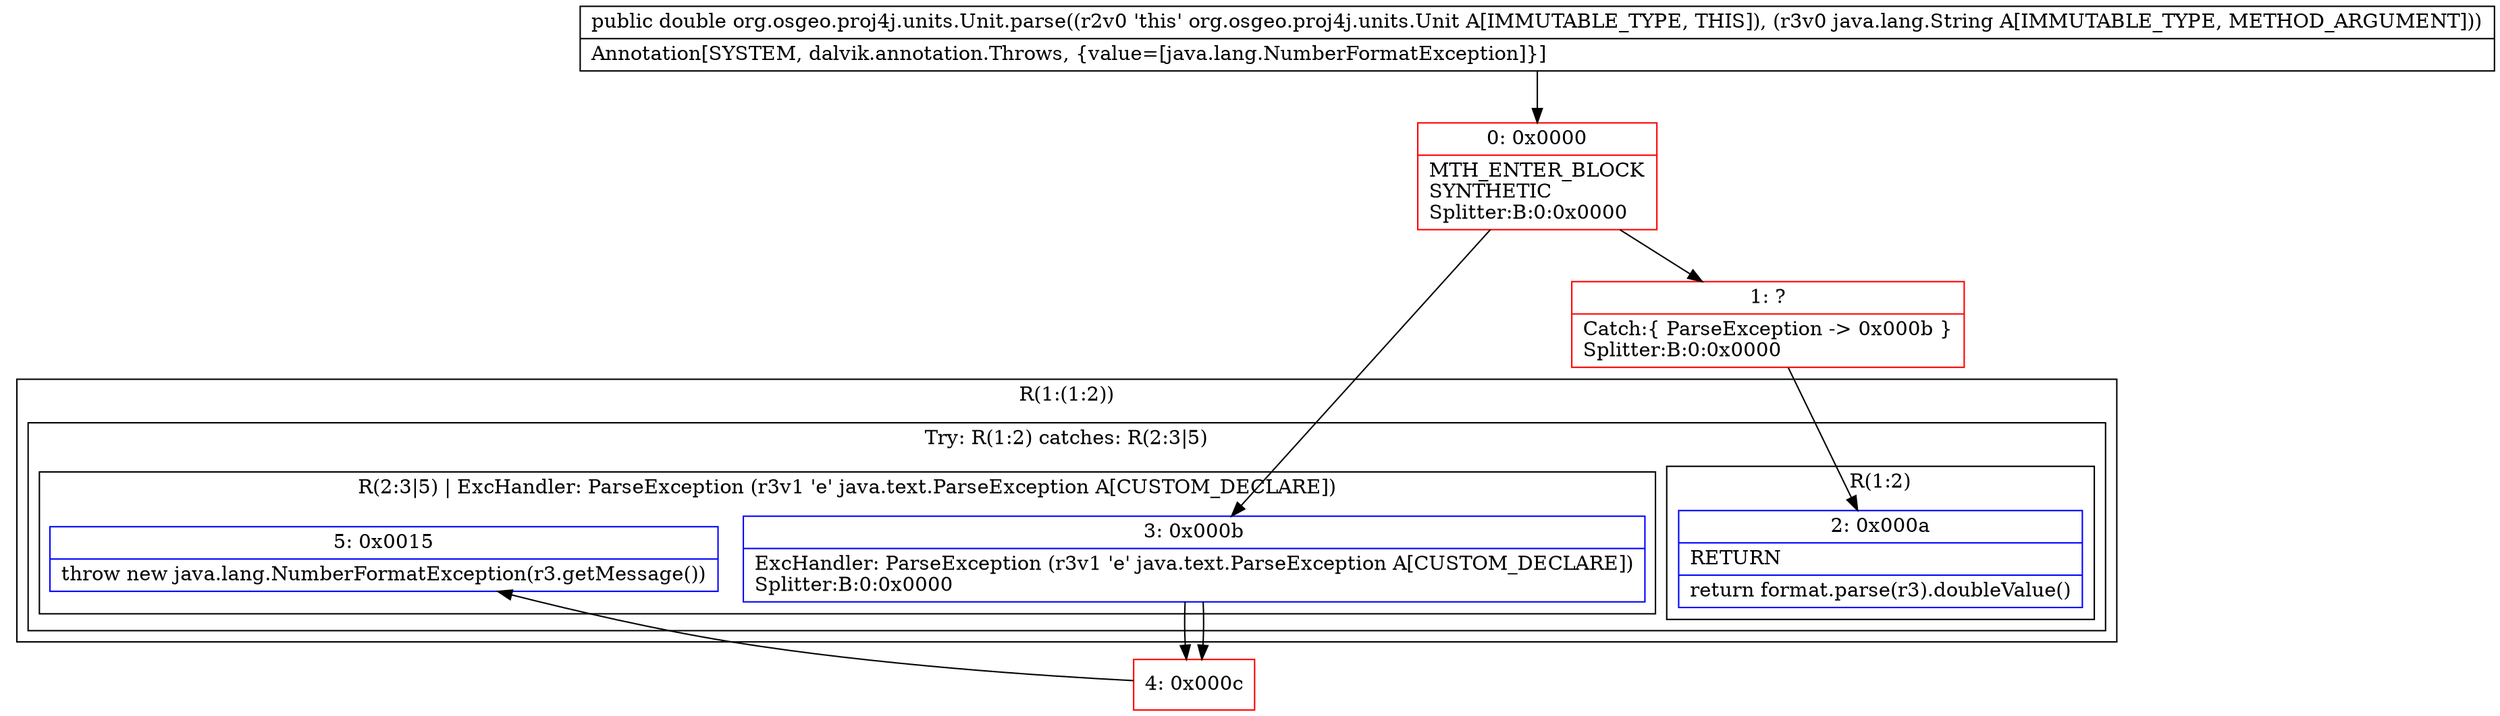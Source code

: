 digraph "CFG fororg.osgeo.proj4j.units.Unit.parse(Ljava\/lang\/String;)D" {
subgraph cluster_Region_2105663242 {
label = "R(1:(1:2))";
node [shape=record,color=blue];
subgraph cluster_TryCatchRegion_441898935 {
label = "Try: R(1:2) catches: R(2:3|5)";
node [shape=record,color=blue];
subgraph cluster_Region_1727971537 {
label = "R(1:2)";
node [shape=record,color=blue];
Node_2 [shape=record,label="{2\:\ 0x000a|RETURN\l|return format.parse(r3).doubleValue()\l}"];
}
subgraph cluster_Region_510823008 {
label = "R(2:3|5) | ExcHandler: ParseException (r3v1 'e' java.text.ParseException A[CUSTOM_DECLARE])\l";
node [shape=record,color=blue];
Node_3 [shape=record,label="{3\:\ 0x000b|ExcHandler: ParseException (r3v1 'e' java.text.ParseException A[CUSTOM_DECLARE])\lSplitter:B:0:0x0000\l}"];
Node_5 [shape=record,label="{5\:\ 0x0015|throw new java.lang.NumberFormatException(r3.getMessage())\l}"];
}
}
}
subgraph cluster_Region_510823008 {
label = "R(2:3|5) | ExcHandler: ParseException (r3v1 'e' java.text.ParseException A[CUSTOM_DECLARE])\l";
node [shape=record,color=blue];
Node_3 [shape=record,label="{3\:\ 0x000b|ExcHandler: ParseException (r3v1 'e' java.text.ParseException A[CUSTOM_DECLARE])\lSplitter:B:0:0x0000\l}"];
Node_5 [shape=record,label="{5\:\ 0x0015|throw new java.lang.NumberFormatException(r3.getMessage())\l}"];
}
Node_0 [shape=record,color=red,label="{0\:\ 0x0000|MTH_ENTER_BLOCK\lSYNTHETIC\lSplitter:B:0:0x0000\l}"];
Node_1 [shape=record,color=red,label="{1\:\ ?|Catch:\{ ParseException \-\> 0x000b \}\lSplitter:B:0:0x0000\l}"];
Node_4 [shape=record,color=red,label="{4\:\ 0x000c}"];
MethodNode[shape=record,label="{public double org.osgeo.proj4j.units.Unit.parse((r2v0 'this' org.osgeo.proj4j.units.Unit A[IMMUTABLE_TYPE, THIS]), (r3v0 java.lang.String A[IMMUTABLE_TYPE, METHOD_ARGUMENT]))  | Annotation[SYSTEM, dalvik.annotation.Throws, \{value=[java.lang.NumberFormatException]\}]\l}"];
MethodNode -> Node_0;
Node_3 -> Node_4;
Node_3 -> Node_4;
Node_0 -> Node_1;
Node_0 -> Node_3;
Node_1 -> Node_2;
Node_4 -> Node_5;
}

